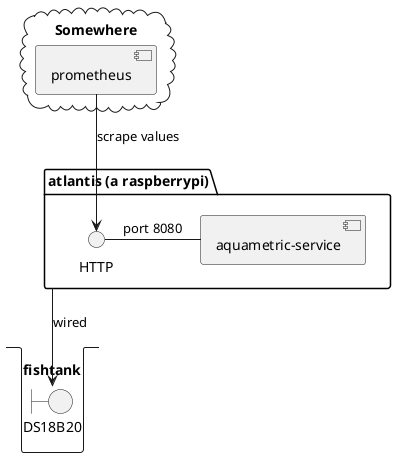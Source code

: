 @startuml

package "atlantis (a raspberrypi)" as pi {
HTTP - [aquametric-service] : port 8080
}

stack fishtank {
    boundary DS18B20 as sensor
}

pi -d-> sensor : wired

cloud Somewhere {
    [prometheus] --> [HTTP] : scrape values
}

@enduml